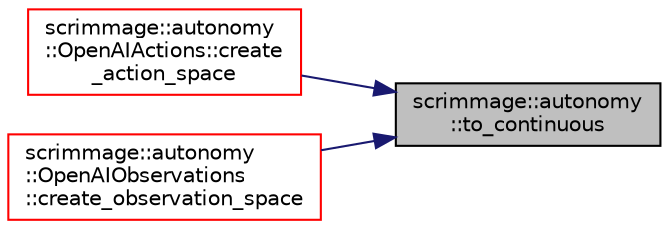 digraph "scrimmage::autonomy::to_continuous"
{
 // LATEX_PDF_SIZE
  edge [fontname="Helvetica",fontsize="10",labelfontname="Helvetica",labelfontsize="10"];
  node [fontname="Helvetica",fontsize="10",shape=record];
  rankdir="RL";
  Node1 [label="scrimmage::autonomy\l::to_continuous",height=0.2,width=0.4,color="black", fillcolor="grey75", style="filled", fontcolor="black",tooltip=" "];
  Node1 -> Node2 [dir="back",color="midnightblue",fontsize="10",style="solid",fontname="Helvetica"];
  Node2 [label="scrimmage::autonomy\l::OpenAIActions::create\l_action_space",height=0.2,width=0.4,color="red", fillcolor="white", style="filled",URL="$classscrimmage_1_1autonomy_1_1OpenAIActions.html#a541fc805e0fec4cb224af7dd93b1be6f",tooltip=" "];
  Node1 -> Node5 [dir="back",color="midnightblue",fontsize="10",style="solid",fontname="Helvetica"];
  Node5 [label="scrimmage::autonomy\l::OpenAIObservations\l::create_observation_space",height=0.2,width=0.4,color="red", fillcolor="white", style="filled",URL="$classscrimmage_1_1autonomy_1_1OpenAIObservations.html#a30519878d5900e26e317d89f1089232e",tooltip=" "];
}
